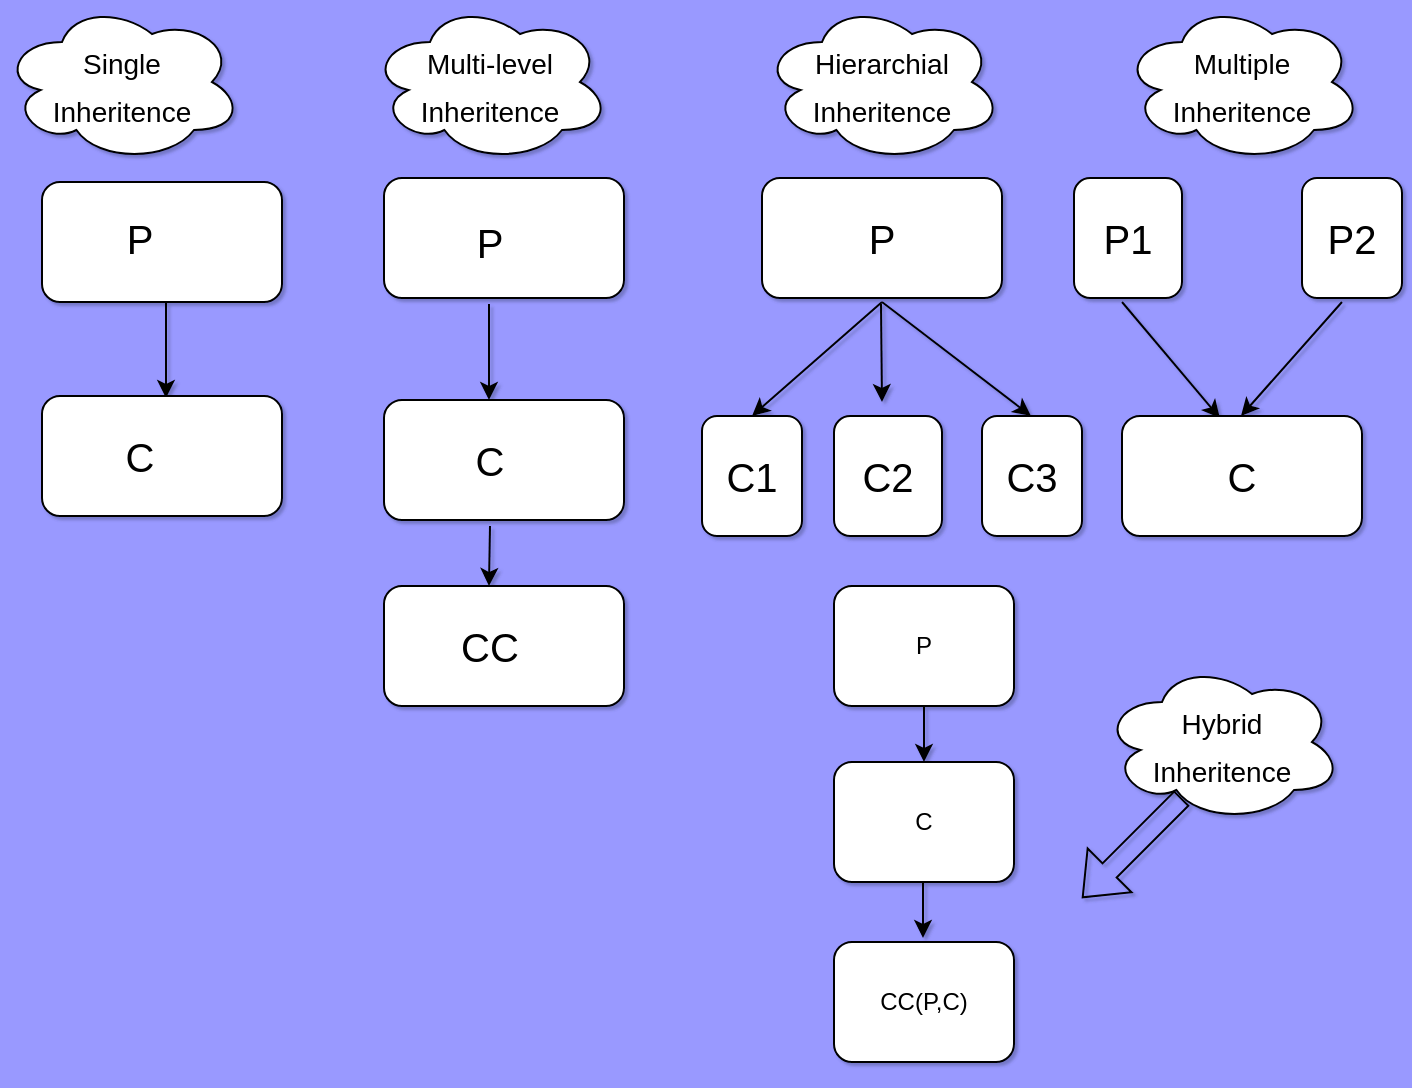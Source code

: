 <mxfile version="16.5.2" type="github"><diagram id="203-2TvBIRLecfRKJMx9" name="Page-1"><mxGraphModel dx="1320" dy="1616" grid="0" gridSize="10" guides="1" tooltips="1" connect="1" arrows="1" fold="1" page="1" pageScale="1" pageWidth="850" pageHeight="1100" background="#9999FF" math="0" shadow="1"><root><mxCell id="0"/><mxCell id="1" parent="0"/><mxCell id="yc7rX-6ab92KldBXuSYQ-30" value="" style="rounded=1;whiteSpace=wrap;html=1;" vertex="1" parent="1"><mxGeometry x="211" y="282" width="120" height="60" as="geometry"/></mxCell><mxCell id="yc7rX-6ab92KldBXuSYQ-35" value="" style="rounded=1;whiteSpace=wrap;html=1;" vertex="1" parent="1"><mxGeometry x="211" y="189" width="120" height="60" as="geometry"/></mxCell><mxCell id="yc7rX-6ab92KldBXuSYQ-1" value="" style="rounded=1;whiteSpace=wrap;html=1;" vertex="1" parent="1"><mxGeometry x="40" y="80" width="120" height="60" as="geometry"/></mxCell><mxCell id="yc7rX-6ab92KldBXuSYQ-2" value="&lt;font style=&quot;font-size: 20px&quot;&gt;P&lt;/font&gt;" style="text;html=1;strokeColor=none;fillColor=none;align=center;verticalAlign=middle;whiteSpace=wrap;rounded=0;" vertex="1" parent="1"><mxGeometry x="59" y="93" width="60" height="30" as="geometry"/></mxCell><mxCell id="yc7rX-6ab92KldBXuSYQ-3" value="" style="endArrow=classic;html=1;rounded=0;fontSize=20;" edge="1" parent="1"><mxGeometry width="50" height="50" relative="1" as="geometry"><mxPoint x="102" y="140" as="sourcePoint"/><mxPoint x="102" y="188" as="targetPoint"/></mxGeometry></mxCell><mxCell id="yc7rX-6ab92KldBXuSYQ-4" value="" style="rounded=1;whiteSpace=wrap;html=1;" vertex="1" parent="1"><mxGeometry x="40" y="187" width="120" height="60" as="geometry"/></mxCell><mxCell id="yc7rX-6ab92KldBXuSYQ-5" value="&lt;font style=&quot;font-size: 20px&quot;&gt;C&lt;/font&gt;" style="text;html=1;strokeColor=none;fillColor=none;align=center;verticalAlign=middle;whiteSpace=wrap;rounded=0;" vertex="1" parent="1"><mxGeometry x="59" y="202" width="60" height="30" as="geometry"/></mxCell><mxCell id="yc7rX-6ab92KldBXuSYQ-6" value="" style="rounded=1;whiteSpace=wrap;html=1;" vertex="1" parent="1"><mxGeometry x="211" y="78" width="120" height="60" as="geometry"/></mxCell><mxCell id="yc7rX-6ab92KldBXuSYQ-7" value="&lt;font style=&quot;font-size: 20px&quot;&gt;P&lt;/font&gt;" style="text;html=1;strokeColor=none;fillColor=none;align=center;verticalAlign=middle;whiteSpace=wrap;rounded=0;" vertex="1" parent="1"><mxGeometry x="234" y="95" width="60" height="30" as="geometry"/></mxCell><mxCell id="yc7rX-6ab92KldBXuSYQ-10" value="" style="endArrow=classic;html=1;rounded=0;fontSize=20;exitX=0.5;exitY=1;exitDx=0;exitDy=0;entryX=0.5;entryY=0;entryDx=0;entryDy=0;" edge="1" parent="1" source="yc7rX-6ab92KldBXuSYQ-26" target="yc7rX-6ab92KldBXuSYQ-37"><mxGeometry width="50" height="50" relative="1" as="geometry"><mxPoint x="480.5" y="352" as="sourcePoint"/><mxPoint x="481" y="360" as="targetPoint"/></mxGeometry></mxCell><mxCell id="yc7rX-6ab92KldBXuSYQ-11" value="" style="endArrow=classic;html=1;rounded=0;fontSize=20;" edge="1" parent="1"><mxGeometry width="50" height="50" relative="1" as="geometry"><mxPoint x="264" y="252" as="sourcePoint"/><mxPoint x="263.5" y="282" as="targetPoint"/></mxGeometry></mxCell><mxCell id="yc7rX-6ab92KldBXuSYQ-12" value="" style="endArrow=classic;html=1;rounded=0;fontSize=20;" edge="1" parent="1"><mxGeometry width="50" height="50" relative="1" as="geometry"><mxPoint x="690" y="140" as="sourcePoint"/><mxPoint x="639.5" y="197" as="targetPoint"/></mxGeometry></mxCell><mxCell id="yc7rX-6ab92KldBXuSYQ-13" value="" style="endArrow=classic;html=1;rounded=0;fontSize=20;entryX=0.408;entryY=0.017;entryDx=0;entryDy=0;entryPerimeter=0;" edge="1" parent="1" target="yc7rX-6ab92KldBXuSYQ-27"><mxGeometry width="50" height="50" relative="1" as="geometry"><mxPoint x="580" y="140" as="sourcePoint"/><mxPoint x="630" y="200" as="targetPoint"/></mxGeometry></mxCell><mxCell id="yc7rX-6ab92KldBXuSYQ-14" value="" style="endArrow=classic;html=1;rounded=0;fontSize=20;" edge="1" parent="1"><mxGeometry width="50" height="50" relative="1" as="geometry"><mxPoint x="460" y="140" as="sourcePoint"/><mxPoint x="534.5" y="197" as="targetPoint"/></mxGeometry></mxCell><mxCell id="yc7rX-6ab92KldBXuSYQ-15" value="" style="endArrow=classic;html=1;rounded=0;fontSize=20;" edge="1" parent="1"><mxGeometry width="50" height="50" relative="1" as="geometry"><mxPoint x="459.5" y="141" as="sourcePoint"/><mxPoint x="460" y="190" as="targetPoint"/></mxGeometry></mxCell><mxCell id="yc7rX-6ab92KldBXuSYQ-16" value="" style="endArrow=classic;html=1;rounded=0;fontSize=20;entryX=0.5;entryY=0;entryDx=0;entryDy=0;" edge="1" parent="1" target="yc7rX-6ab92KldBXuSYQ-33"><mxGeometry width="50" height="50" relative="1" as="geometry"><mxPoint x="460" y="140" as="sourcePoint"/><mxPoint x="440" y="186" as="targetPoint"/></mxGeometry></mxCell><mxCell id="yc7rX-6ab92KldBXuSYQ-17" value="" style="endArrow=classic;html=1;rounded=0;fontSize=20;" edge="1" parent="1"><mxGeometry width="50" height="50" relative="1" as="geometry"><mxPoint x="263.5" y="141" as="sourcePoint"/><mxPoint x="263.5" y="189" as="targetPoint"/></mxGeometry></mxCell><mxCell id="yc7rX-6ab92KldBXuSYQ-24" value="&lt;font style=&quot;font-size: 20px&quot;&gt;CC&lt;/font&gt;" style="text;html=1;strokeColor=none;fillColor=none;align=center;verticalAlign=middle;whiteSpace=wrap;rounded=0;" vertex="1" parent="1"><mxGeometry x="234" y="297" width="60" height="30" as="geometry"/></mxCell><mxCell id="yc7rX-6ab92KldBXuSYQ-25" value="&lt;font style=&quot;font-size: 20px&quot;&gt;C&lt;/font&gt;" style="text;html=1;strokeColor=none;fillColor=none;align=center;verticalAlign=middle;whiteSpace=wrap;rounded=0;" vertex="1" parent="1"><mxGeometry x="234" y="204" width="60" height="30" as="geometry"/></mxCell><mxCell id="yc7rX-6ab92KldBXuSYQ-26" value="P" style="rounded=1;whiteSpace=wrap;html=1;" vertex="1" parent="1"><mxGeometry x="436" y="282" width="90" height="60" as="geometry"/></mxCell><mxCell id="yc7rX-6ab92KldBXuSYQ-27" value="&lt;font style=&quot;font-size: 20px&quot;&gt;C&lt;/font&gt;" style="rounded=1;whiteSpace=wrap;html=1;" vertex="1" parent="1"><mxGeometry x="580" y="197" width="120" height="60" as="geometry"/></mxCell><mxCell id="yc7rX-6ab92KldBXuSYQ-28" value="&lt;font style=&quot;font-size: 20px&quot;&gt;P2&lt;/font&gt;" style="rounded=1;whiteSpace=wrap;html=1;" vertex="1" parent="1"><mxGeometry x="670" y="78" width="50" height="60" as="geometry"/></mxCell><mxCell id="yc7rX-6ab92KldBXuSYQ-29" value="&lt;font style=&quot;font-size: 20px&quot;&gt;P1&lt;/font&gt;" style="rounded=1;whiteSpace=wrap;html=1;" vertex="1" parent="1"><mxGeometry x="556" y="78" width="54" height="60" as="geometry"/></mxCell><mxCell id="yc7rX-6ab92KldBXuSYQ-31" value="&lt;font style=&quot;font-size: 20px&quot;&gt;C3&lt;/font&gt;" style="rounded=1;whiteSpace=wrap;html=1;" vertex="1" parent="1"><mxGeometry x="510" y="197" width="50" height="60" as="geometry"/></mxCell><mxCell id="yc7rX-6ab92KldBXuSYQ-32" value="&lt;font style=&quot;font-size: 20px&quot;&gt;C2&lt;/font&gt;" style="rounded=1;whiteSpace=wrap;html=1;" vertex="1" parent="1"><mxGeometry x="436" y="197" width="54" height="60" as="geometry"/></mxCell><mxCell id="yc7rX-6ab92KldBXuSYQ-33" value="&lt;font style=&quot;font-size: 20px&quot;&gt;C1&lt;/font&gt;" style="rounded=1;whiteSpace=wrap;html=1;" vertex="1" parent="1"><mxGeometry x="370" y="197" width="50" height="60" as="geometry"/></mxCell><mxCell id="yc7rX-6ab92KldBXuSYQ-34" value="&lt;font style=&quot;font-size: 20px&quot;&gt;P&lt;/font&gt;" style="rounded=1;whiteSpace=wrap;html=1;" vertex="1" parent="1"><mxGeometry x="400" y="78" width="120" height="60" as="geometry"/></mxCell><mxCell id="yc7rX-6ab92KldBXuSYQ-37" value="C" style="rounded=1;whiteSpace=wrap;html=1;" vertex="1" parent="1"><mxGeometry x="436" y="370" width="90" height="60" as="geometry"/></mxCell><mxCell id="yc7rX-6ab92KldBXuSYQ-39" value="" style="endArrow=classic;html=1;rounded=0;fontSize=20;exitX=0.5;exitY=1;exitDx=0;exitDy=0;startArrow=none;" edge="1" parent="1" source="yc7rX-6ab92KldBXuSYQ-38"><mxGeometry width="50" height="50" relative="1" as="geometry"><mxPoint x="481" y="460" as="sourcePoint"/><mxPoint x="480.5" y="500" as="targetPoint"/></mxGeometry></mxCell><mxCell id="yc7rX-6ab92KldBXuSYQ-40" value="&lt;font style=&quot;font-size: 14px&quot;&gt;Single &lt;br&gt;Inheritence&lt;/font&gt;" style="ellipse;shape=cloud;whiteSpace=wrap;html=1;fontFamily=Helvetica;fontSize=20;fontColor=default;" vertex="1" parent="1"><mxGeometry x="20" y="-10" width="120" height="80" as="geometry"/></mxCell><mxCell id="yc7rX-6ab92KldBXuSYQ-41" value="&lt;font style=&quot;font-size: 14px&quot;&gt;Hybrid&lt;br&gt;Inheritence&lt;/font&gt;" style="ellipse;shape=cloud;whiteSpace=wrap;html=1;fontFamily=Helvetica;fontSize=20;fontColor=default;" vertex="1" parent="1"><mxGeometry x="570" y="320" width="120" height="80" as="geometry"/></mxCell><mxCell id="yc7rX-6ab92KldBXuSYQ-42" value="&lt;font style=&quot;font-size: 14px&quot;&gt;Multiple&lt;br&gt;Inheritence&lt;/font&gt;" style="ellipse;shape=cloud;whiteSpace=wrap;html=1;fontFamily=Helvetica;fontSize=20;fontColor=default;" vertex="1" parent="1"><mxGeometry x="580" y="-10" width="120" height="80" as="geometry"/></mxCell><mxCell id="yc7rX-6ab92KldBXuSYQ-43" value="&lt;font style=&quot;font-size: 14px&quot;&gt;Hierarchial&lt;br&gt;Inheritence&lt;/font&gt;" style="ellipse;shape=cloud;whiteSpace=wrap;html=1;fontFamily=Helvetica;fontSize=20;fontColor=default;" vertex="1" parent="1"><mxGeometry x="400" y="-10" width="120" height="80" as="geometry"/></mxCell><mxCell id="yc7rX-6ab92KldBXuSYQ-44" value="&lt;font style=&quot;font-size: 14px&quot;&gt;Multi-level&lt;br&gt;Inheritence&lt;/font&gt;" style="ellipse;shape=cloud;whiteSpace=wrap;html=1;fontFamily=Helvetica;fontSize=20;fontColor=default;" vertex="1" parent="1"><mxGeometry x="204" y="-10" width="120" height="80" as="geometry"/></mxCell><mxCell id="yc7rX-6ab92KldBXuSYQ-45" value="" style="shape=flexArrow;endArrow=classic;html=1;rounded=0;labelBackgroundColor=default;fontFamily=Helvetica;fontSize=14;fontColor=default;strokeColor=default;" edge="1" parent="1"><mxGeometry width="50" height="50" relative="1" as="geometry"><mxPoint x="610" y="388" as="sourcePoint"/><mxPoint x="560" y="438" as="targetPoint"/></mxGeometry></mxCell><mxCell id="yc7rX-6ab92KldBXuSYQ-38" value="CC(P,C)" style="rounded=1;whiteSpace=wrap;html=1;" vertex="1" parent="1"><mxGeometry x="436" y="460" width="90" height="60" as="geometry"/></mxCell><mxCell id="yc7rX-6ab92KldBXuSYQ-47" value="" style="endArrow=classic;html=1;rounded=0;fontSize=20;exitX=0.5;exitY=1;exitDx=0;exitDy=0;entryX=0.5;entryY=0;entryDx=0;entryDy=0;" edge="1" parent="1"><mxGeometry width="50" height="50" relative="1" as="geometry"><mxPoint x="480.5" y="430" as="sourcePoint"/><mxPoint x="480.5" y="458" as="targetPoint"/></mxGeometry></mxCell></root></mxGraphModel></diagram></mxfile>